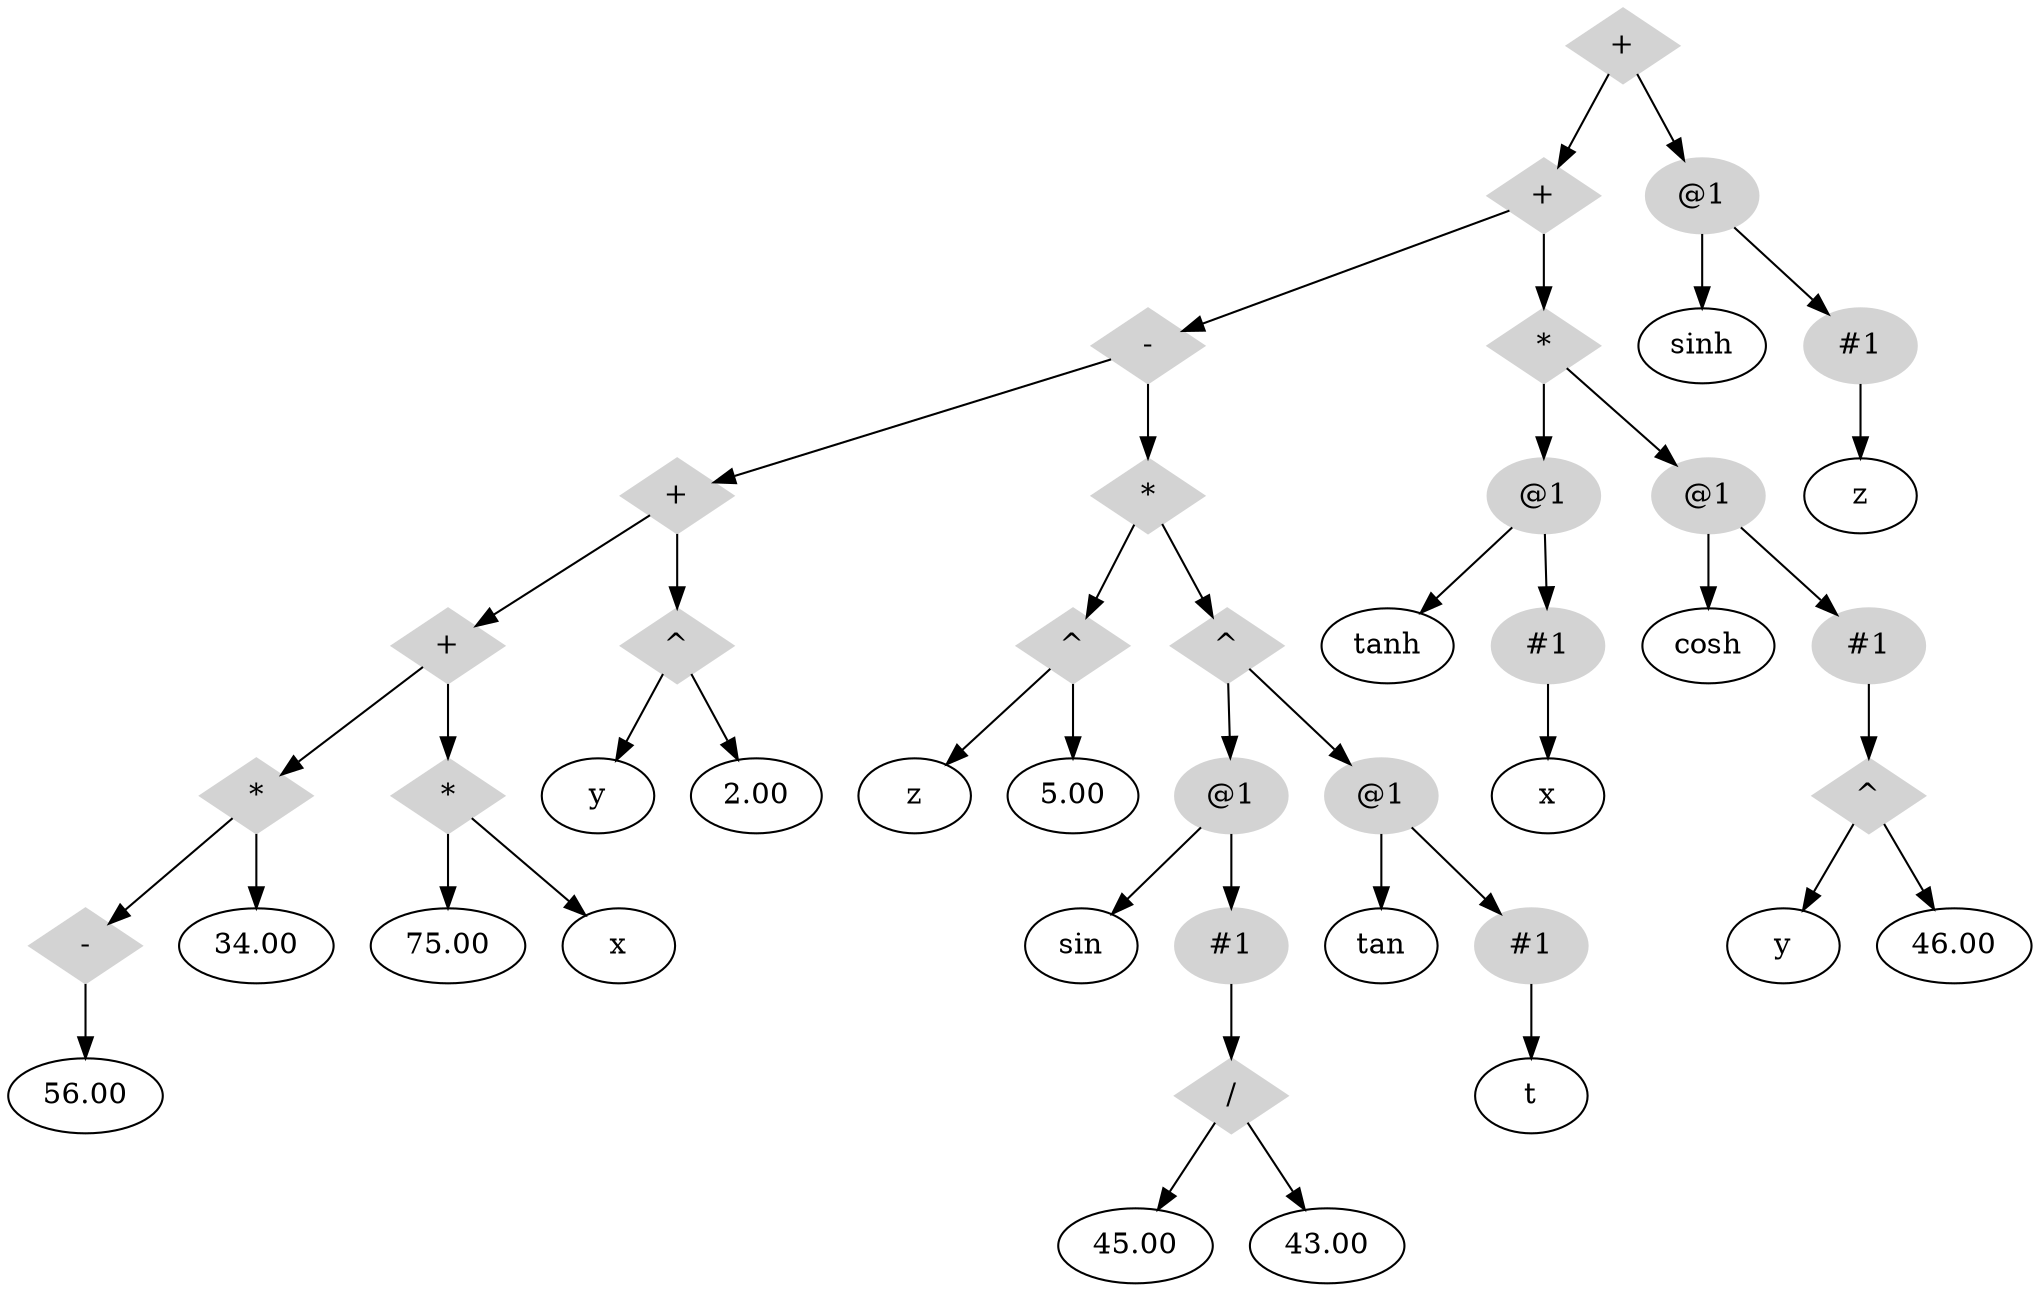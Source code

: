 digraph Ast {
1 [label="56.00"]
2 [label="-",shape=diamond,color=blue, style=filled, color=lightgrey]
3 [label="34.00"]
4 [label="*",shape=diamond,color=blue, style=filled, color=lightgrey]
5 [label="75.00"]
6 [label="x"]
7 [label="*",shape=diamond,color=blue, style=filled, color=lightgrey]
8 [label="+",shape=diamond,color=blue, style=filled, color=lightgrey]
9 [label="y"]
10 [label="2.00"]
11 [label="^",shape=diamond,color=blue, style=filled, color=lightgrey]
12 [label="+",shape=diamond,color=blue, style=filled, color=lightgrey]
13 [label="z"]
14 [label="5.00"]
15 [label="^",shape=diamond,color=blue, style=filled, color=lightgrey]
20 [label="sin"]
16 [label="45.00"]
17 [label="43.00"]
18 [label="/",shape=diamond,color=blue, style=filled, color=lightgrey]
19 [label="#1", style=filled, color=lightgrey]
21 [label="@1", style=filled, color=lightgrey]
24 [label="tan"]
22 [label="t"]
23 [label="#1", style=filled, color=lightgrey]
25 [label="@1", style=filled, color=lightgrey]
26 [label="^",shape=diamond,color=blue, style=filled, color=lightgrey]
27 [label="*",shape=diamond,color=blue, style=filled, color=lightgrey]
28 [label="-",shape=diamond,color=blue, style=filled, color=lightgrey]
31 [label="tanh"]
29 [label="x"]
30 [label="#1", style=filled, color=lightgrey]
32 [label="@1", style=filled, color=lightgrey]
37 [label="cosh"]
33 [label="y"]
34 [label="46.00"]
35 [label="^",shape=diamond,color=blue, style=filled, color=lightgrey]
36 [label="#1", style=filled, color=lightgrey]
38 [label="@1", style=filled, color=lightgrey]
39 [label="*",shape=diamond,color=blue, style=filled, color=lightgrey]
40 [label="+",shape=diamond,color=blue, style=filled, color=lightgrey]
43 [label="sinh"]
41 [label="z"]
42 [label="#1", style=filled, color=lightgrey]
44 [label="@1", style=filled, color=lightgrey]
45 [label="+",shape=diamond,color=blue, style=filled, color=lightgrey]


2 -> 1
4 -> 2
4 -> 3
7 -> 5
7 -> 6
8 -> 4
8 -> 7
11 -> 9
11 -> 10
12 -> 8
12 -> 11
15 -> 13
15 -> 14
18 -> 16
18 -> 17
19 -> 18
21 -> 20
21 -> 19
23 -> 22
25 -> 24
25 -> 23
26 -> 21
26 -> 25
27 -> 15
27 -> 26
28 -> 12
28 -> 27
30 -> 29
32 -> 31
32 -> 30
35 -> 33
35 -> 34
36 -> 35
38 -> 37
38 -> 36
39 -> 32
39 -> 38
40 -> 28
40 -> 39
42 -> 41
44 -> 43
44 -> 42
45 -> 40
45 -> 44
}


